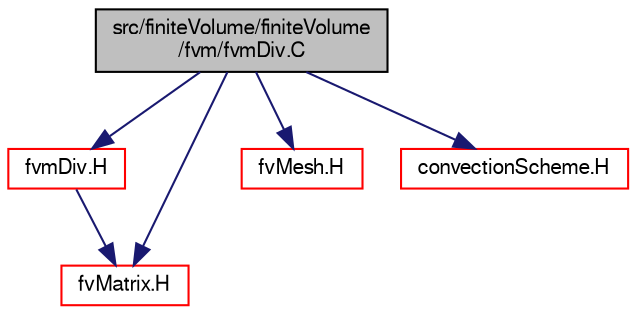 digraph "src/finiteVolume/finiteVolume/fvm/fvmDiv.C"
{
  bgcolor="transparent";
  edge [fontname="FreeSans",fontsize="10",labelfontname="FreeSans",labelfontsize="10"];
  node [fontname="FreeSans",fontsize="10",shape=record];
  Node0 [label="src/finiteVolume/finiteVolume\l/fvm/fvmDiv.C",height=0.2,width=0.4,color="black", fillcolor="grey75", style="filled", fontcolor="black"];
  Node0 -> Node1 [color="midnightblue",fontsize="10",style="solid",fontname="FreeSans"];
  Node1 [label="fvmDiv.H",height=0.2,width=0.4,color="red",URL="$a03071.html",tooltip="Calculate the matrix for the divergence of the given field and flux. "];
  Node1 -> Node81 [color="midnightblue",fontsize="10",style="solid",fontname="FreeSans"];
  Node81 [label="fvMatrix.H",height=0.2,width=0.4,color="red",URL="$a03281.html"];
  Node0 -> Node178 [color="midnightblue",fontsize="10",style="solid",fontname="FreeSans"];
  Node178 [label="fvMesh.H",height=0.2,width=0.4,color="red",URL="$a03533.html"];
  Node0 -> Node81 [color="midnightblue",fontsize="10",style="solid",fontname="FreeSans"];
  Node0 -> Node315 [color="midnightblue",fontsize="10",style="solid",fontname="FreeSans"];
  Node315 [label="convectionScheme.H",height=0.2,width=0.4,color="red",URL="$a02768.html"];
}
